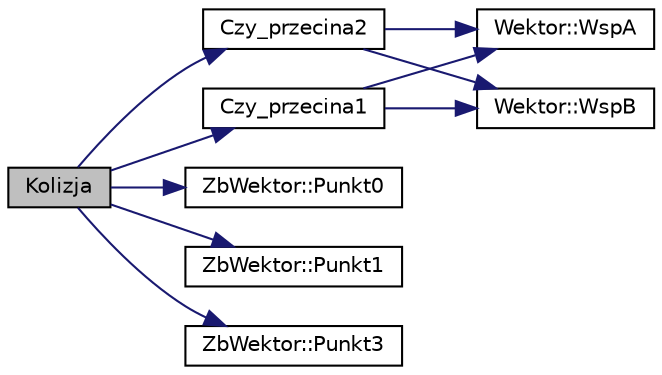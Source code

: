 digraph "Kolizja"
{
  edge [fontname="Helvetica",fontsize="10",labelfontname="Helvetica",labelfontsize="10"];
  node [fontname="Helvetica",fontsize="10",shape=record];
  rankdir="LR";
  Node1 [label="Kolizja",height=0.2,width=0.4,color="black", fillcolor="grey75", style="filled", fontcolor="black"];
  Node1 -> Node2 [color="midnightblue",fontsize="10",style="solid",fontname="Helvetica"];
  Node2 [label="Czy_przecina1",height=0.2,width=0.4,color="black", fillcolor="white", style="filled",URL="$_zb_wektor_8hh.html#ada448c8e9a907345e339dd30e1bf1b2d"];
  Node2 -> Node3 [color="midnightblue",fontsize="10",style="solid",fontname="Helvetica"];
  Node3 [label="Wektor::WspA",height=0.2,width=0.4,color="black", fillcolor="white", style="filled",URL="$class_wektor.html#a903cb6b2fa5fc618faf4d6ab126f885a"];
  Node2 -> Node4 [color="midnightblue",fontsize="10",style="solid",fontname="Helvetica"];
  Node4 [label="Wektor::WspB",height=0.2,width=0.4,color="black", fillcolor="white", style="filled",URL="$class_wektor.html#a3499008ab57a17c89c5bae6c0c96355b"];
  Node1 -> Node5 [color="midnightblue",fontsize="10",style="solid",fontname="Helvetica"];
  Node5 [label="ZbWektor::Punkt0",height=0.2,width=0.4,color="black", fillcolor="white", style="filled",URL="$class_zb_wektor.html#a078b5c8be4a8b7a36b2c34c0bceb6783"];
  Node1 -> Node6 [color="midnightblue",fontsize="10",style="solid",fontname="Helvetica"];
  Node6 [label="ZbWektor::Punkt1",height=0.2,width=0.4,color="black", fillcolor="white", style="filled",URL="$class_zb_wektor.html#ad2b63b82ce5fb214bc661915c5293438"];
  Node1 -> Node7 [color="midnightblue",fontsize="10",style="solid",fontname="Helvetica"];
  Node7 [label="Czy_przecina2",height=0.2,width=0.4,color="black", fillcolor="white", style="filled",URL="$_zb_wektor_8hh.html#a23077a2c63b8b055fa1464eeec99d593"];
  Node7 -> Node3 [color="midnightblue",fontsize="10",style="solid",fontname="Helvetica"];
  Node7 -> Node4 [color="midnightblue",fontsize="10",style="solid",fontname="Helvetica"];
  Node1 -> Node8 [color="midnightblue",fontsize="10",style="solid",fontname="Helvetica"];
  Node8 [label="ZbWektor::Punkt3",height=0.2,width=0.4,color="black", fillcolor="white", style="filled",URL="$class_zb_wektor.html#a27a446f22af8a4f0f4a9c9084efb475d"];
}
